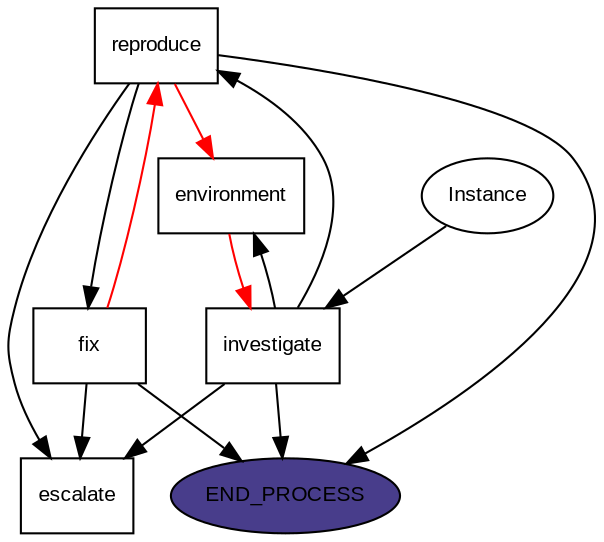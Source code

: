 digraph G {
END_PROCESS [id=END_PROCESS;fontname=Arial;fontsize=10.0;style=filled;fillcolor=darkslateblue];
Instance [id=0;fontname=Arial;fontsize=10.0;];
reproduce [id=0;shape=box;fontname=Arial;fontsize=10.0;];
environment [id=0;shape=box;fontname=Arial;fontsize=10.0;];
escalate [id=0;shape=box;fontname=Arial;fontsize=10.0;];
fix [id=0;shape=box;fontname=Arial;fontsize=10.0;];
investigate [id=4652;shape=box;fontname=Arial;fontsize=10.0;];

Instance -> investigate;
investigate -> environment;
edge [color=red];
environment -> investigate;
edge [color=black];
investigate -> reproduce;
reproduce -> fix;
fix -> escalate;
fix -> END_PROCESS;
edge [color=red];
fix -> reproduce;
edge [color=black];
reproduce -> escalate;
reproduce -> END_PROCESS;
edge [color=red];
reproduce -> environment;
edge [color=black];
investigate -> escalate;
investigate -> END_PROCESS;
}